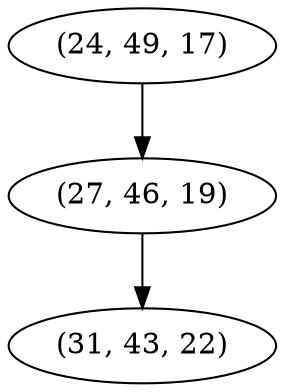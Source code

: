 digraph tree {
    "(24, 49, 17)";
    "(27, 46, 19)";
    "(31, 43, 22)";
    "(24, 49, 17)" -> "(27, 46, 19)";
    "(27, 46, 19)" -> "(31, 43, 22)";
}
